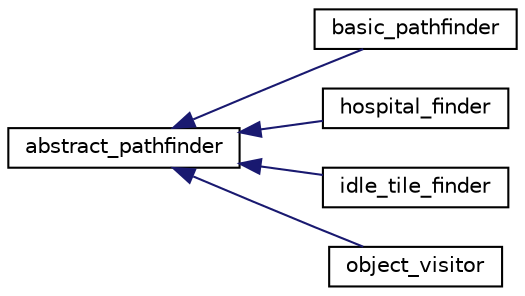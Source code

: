digraph "Graphical Class Hierarchy"
{
 // LATEX_PDF_SIZE
  edge [fontname="Helvetica",fontsize="10",labelfontname="Helvetica",labelfontsize="10"];
  node [fontname="Helvetica",fontsize="10",shape=record];
  rankdir="LR";
  Node0 [label="abstract_pathfinder",height=0.2,width=0.4,color="black", fillcolor="white", style="filled",URL="$classabstract__pathfinder.html",tooltip=" "];
  Node0 -> Node1 [dir="back",color="midnightblue",fontsize="10",style="solid",fontname="Helvetica"];
  Node1 [label="basic_pathfinder",height=0.2,width=0.4,color="black", fillcolor="white", style="filled",URL="$classbasic__pathfinder.html",tooltip=" "];
  Node0 -> Node2 [dir="back",color="midnightblue",fontsize="10",style="solid",fontname="Helvetica"];
  Node2 [label="hospital_finder",height=0.2,width=0.4,color="black", fillcolor="white", style="filled",URL="$classhospital__finder.html",tooltip=" "];
  Node0 -> Node3 [dir="back",color="midnightblue",fontsize="10",style="solid",fontname="Helvetica"];
  Node3 [label="idle_tile_finder",height=0.2,width=0.4,color="black", fillcolor="white", style="filled",URL="$classidle__tile__finder.html",tooltip=" "];
  Node0 -> Node4 [dir="back",color="midnightblue",fontsize="10",style="solid",fontname="Helvetica"];
  Node4 [label="object_visitor",height=0.2,width=0.4,color="black", fillcolor="white", style="filled",URL="$classobject__visitor.html",tooltip=" "];
}
